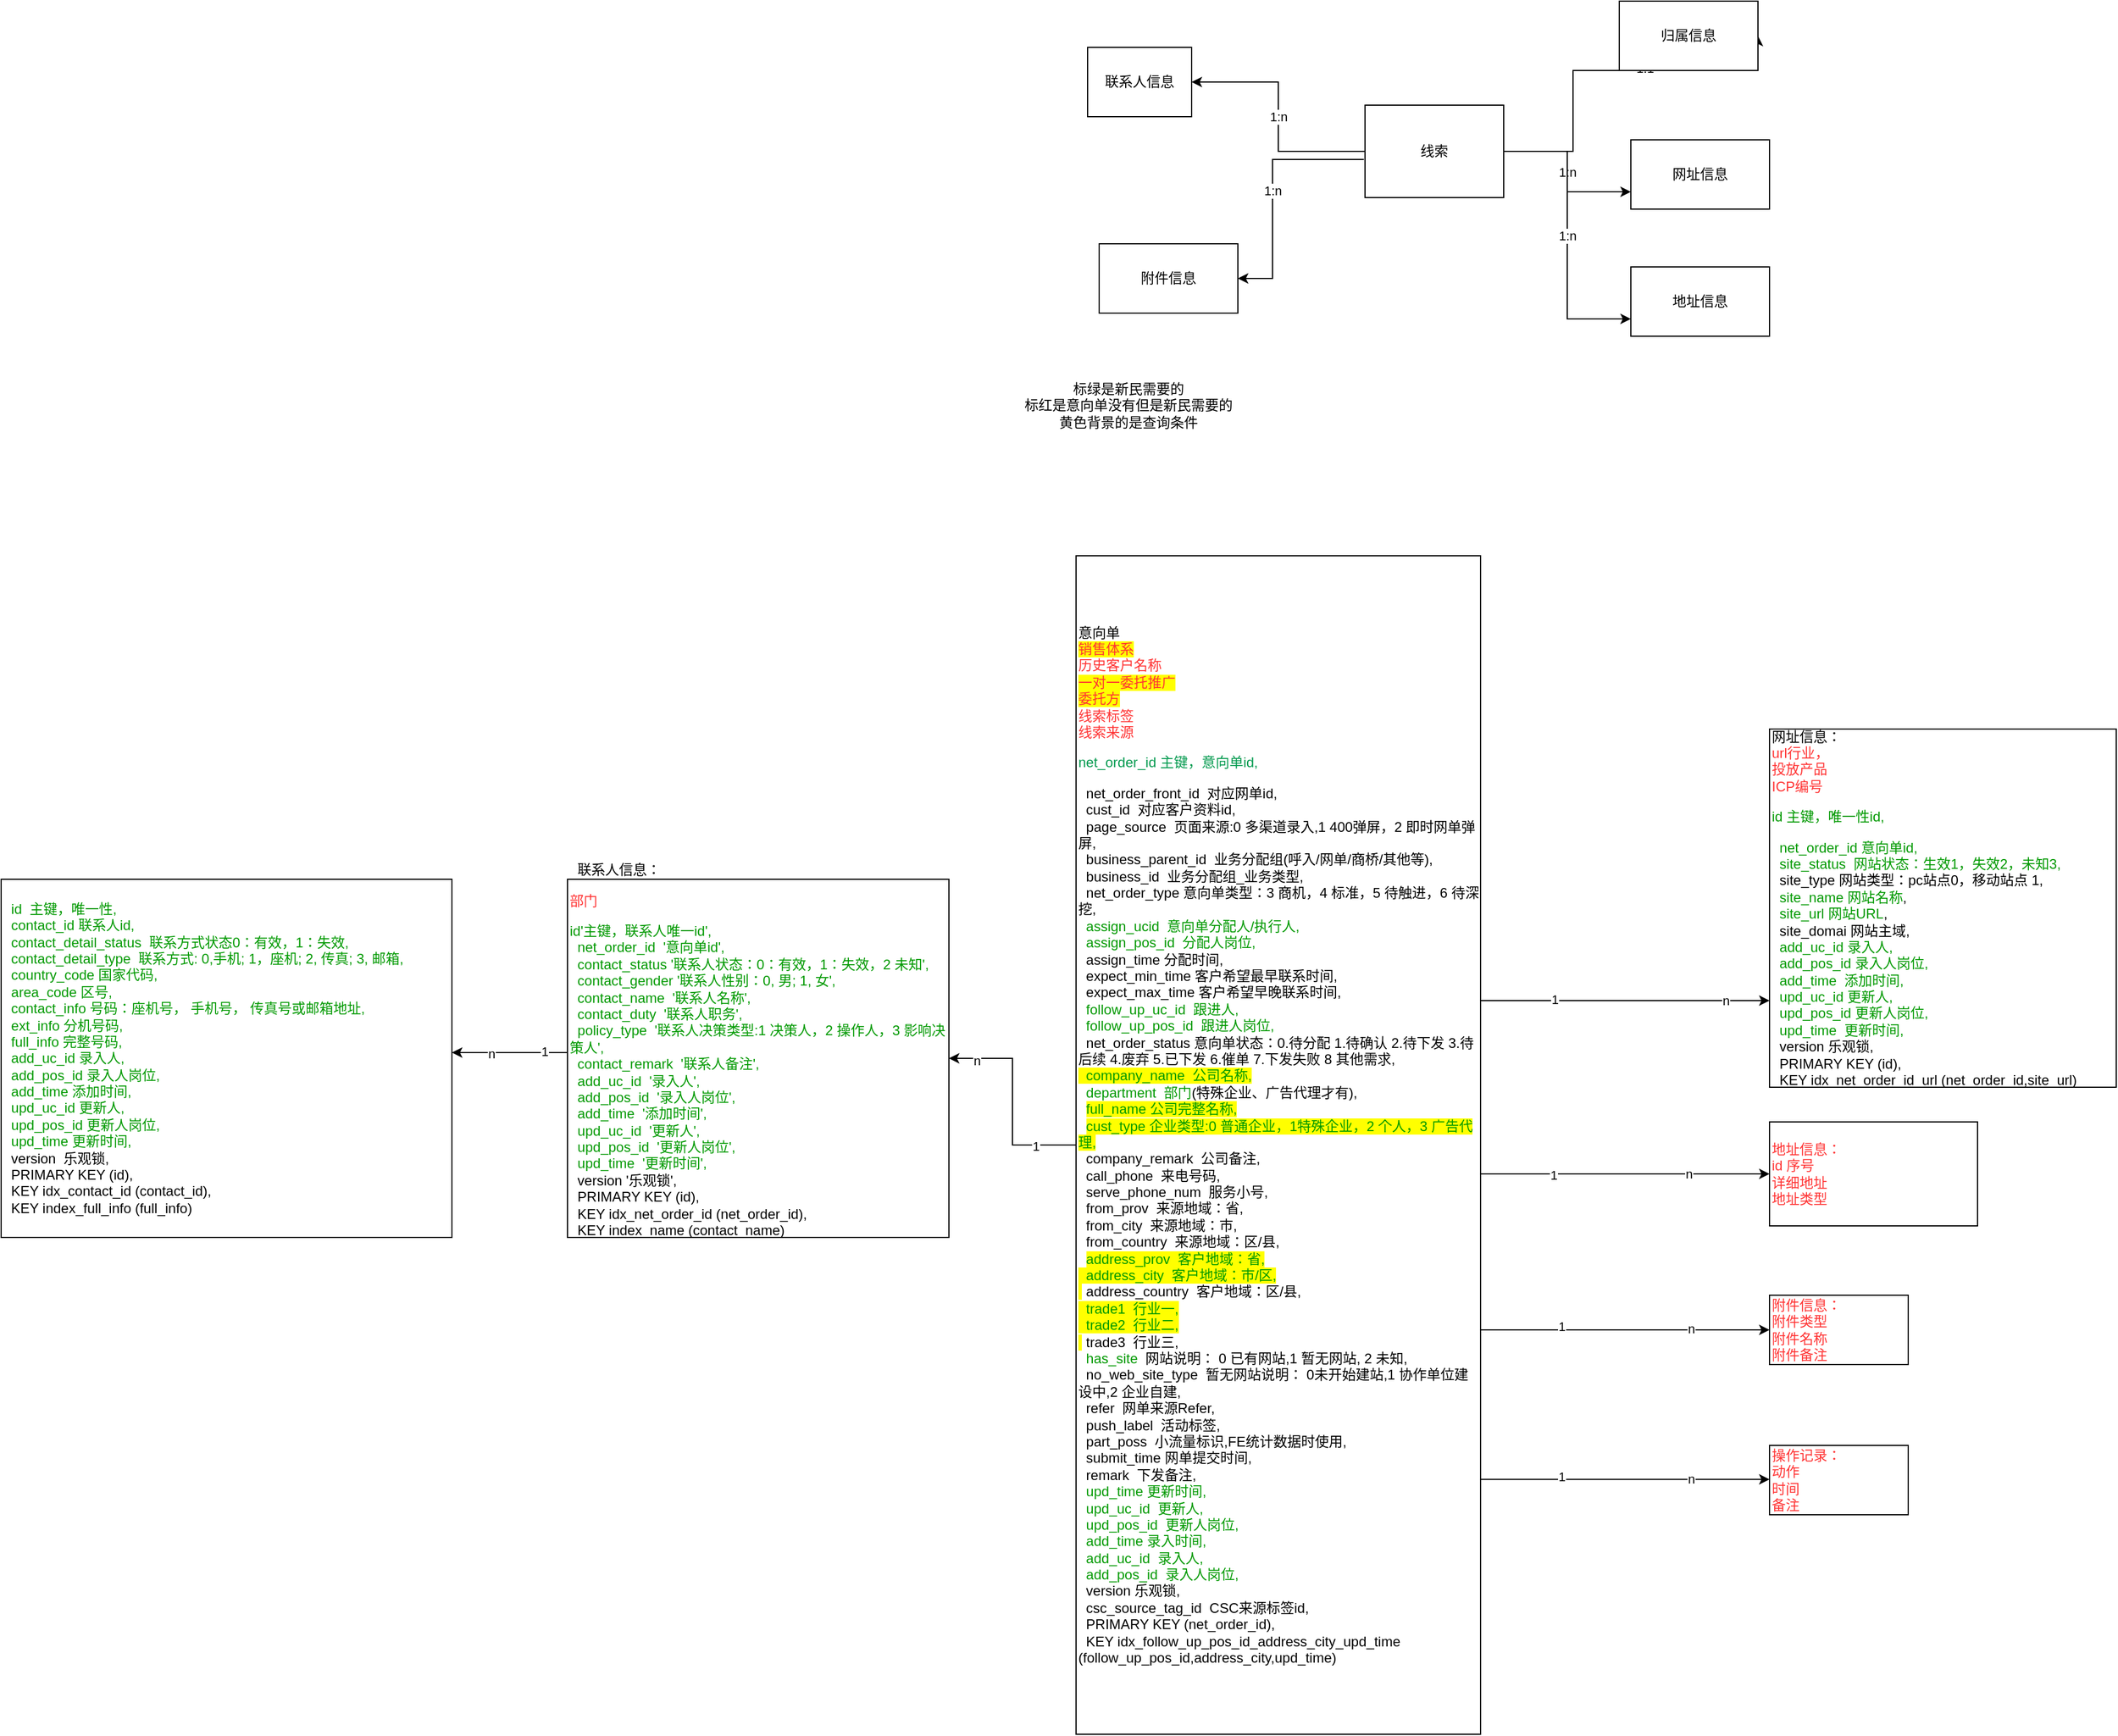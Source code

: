 <mxfile version="17.4.6" type="github">
  <diagram id="RiEa_LIiVjmm5m1EeFZY" name="Page-1">
    <mxGraphModel dx="3093" dy="919" grid="1" gridSize="10" guides="1" tooltips="1" connect="1" arrows="1" fold="1" page="1" pageScale="1" pageWidth="827" pageHeight="1169" math="0" shadow="0">
      <root>
        <mxCell id="0" />
        <mxCell id="1" parent="0" />
        <mxCell id="QIRS6wlmi_d21vc4t-xI-1" value="标绿是新民需要的&lt;br&gt;标红是意向单没有但是新民需要的&lt;br&gt;黄色背景的是查询条件" style="text;html=1;align=center;verticalAlign=middle;resizable=0;points=[];autosize=1;strokeColor=none;fillColor=none;" vertex="1" parent="1">
          <mxGeometry x="-25" y="335" width="200" height="50" as="geometry" />
        </mxCell>
        <mxCell id="QIRS6wlmi_d21vc4t-xI-12" value="1:n" style="edgeStyle=orthogonalEdgeStyle;rounded=0;orthogonalLoop=1;jettySize=auto;html=1;entryX=0;entryY=0.75;entryDx=0;entryDy=0;fontColor=#000000;" edge="1" parent="1" source="QIRS6wlmi_d21vc4t-xI-5" target="QIRS6wlmi_d21vc4t-xI-7">
          <mxGeometry relative="1" as="geometry" />
        </mxCell>
        <mxCell id="QIRS6wlmi_d21vc4t-xI-13" value="&lt;font color=&quot;#000000&quot;&gt;1:n&lt;/font&gt;" style="edgeStyle=orthogonalEdgeStyle;rounded=0;orthogonalLoop=1;jettySize=auto;html=1;entryX=0;entryY=0.75;entryDx=0;entryDy=0;fontColor=#009900;" edge="1" parent="1" source="QIRS6wlmi_d21vc4t-xI-5" target="QIRS6wlmi_d21vc4t-xI-10">
          <mxGeometry relative="1" as="geometry" />
        </mxCell>
        <mxCell id="QIRS6wlmi_d21vc4t-xI-15" value="1:n" style="edgeStyle=orthogonalEdgeStyle;rounded=0;orthogonalLoop=1;jettySize=auto;html=1;exitX=-0.008;exitY=0.588;exitDx=0;exitDy=0;fontColor=#000000;exitPerimeter=0;entryX=1;entryY=0.5;entryDx=0;entryDy=0;" edge="1" parent="1" source="QIRS6wlmi_d21vc4t-xI-5" target="QIRS6wlmi_d21vc4t-xI-14">
          <mxGeometry relative="1" as="geometry">
            <mxPoint x="180" y="220" as="targetPoint" />
            <Array as="points">
              <mxPoint x="200" y="147" />
              <mxPoint x="200" y="250" />
            </Array>
          </mxGeometry>
        </mxCell>
        <mxCell id="QIRS6wlmi_d21vc4t-xI-18" style="edgeStyle=orthogonalEdgeStyle;rounded=0;orthogonalLoop=1;jettySize=auto;html=1;entryX=1;entryY=0.5;entryDx=0;entryDy=0;fontColor=#000000;" edge="1" parent="1" source="QIRS6wlmi_d21vc4t-xI-5" target="QIRS6wlmi_d21vc4t-xI-16">
          <mxGeometry relative="1" as="geometry">
            <Array as="points">
              <mxPoint x="460" y="140" />
              <mxPoint x="460" y="70" />
              <mxPoint x="620" y="70" />
            </Array>
          </mxGeometry>
        </mxCell>
        <mxCell id="QIRS6wlmi_d21vc4t-xI-20" value="1:1" style="edgeLabel;html=1;align=center;verticalAlign=middle;resizable=0;points=[];fontColor=#000000;" vertex="1" connectable="0" parent="QIRS6wlmi_d21vc4t-xI-18">
          <mxGeometry x="0.2" y="2" relative="1" as="geometry">
            <mxPoint as="offset" />
          </mxGeometry>
        </mxCell>
        <mxCell id="QIRS6wlmi_d21vc4t-xI-39" value="1:n" style="edgeStyle=orthogonalEdgeStyle;rounded=0;orthogonalLoop=1;jettySize=auto;html=1;entryX=1;entryY=0.5;entryDx=0;entryDy=0;fontColor=#000000;" edge="1" parent="1" source="QIRS6wlmi_d21vc4t-xI-5" target="QIRS6wlmi_d21vc4t-xI-8">
          <mxGeometry relative="1" as="geometry" />
        </mxCell>
        <mxCell id="QIRS6wlmi_d21vc4t-xI-5" value="线索" style="rounded=0;whiteSpace=wrap;html=1;" vertex="1" parent="1">
          <mxGeometry x="280" y="100" width="120" height="80" as="geometry" />
        </mxCell>
        <mxCell id="QIRS6wlmi_d21vc4t-xI-33" style="edgeStyle=orthogonalEdgeStyle;rounded=0;orthogonalLoop=1;jettySize=auto;html=1;fontColor=#000000;" edge="1" parent="1" source="QIRS6wlmi_d21vc4t-xI-6" target="QIRS6wlmi_d21vc4t-xI-21">
          <mxGeometry relative="1" as="geometry">
            <mxPoint x="390" y="930" as="sourcePoint" />
            <Array as="points">
              <mxPoint x="520" y="875" />
              <mxPoint x="520" y="875" />
            </Array>
          </mxGeometry>
        </mxCell>
        <mxCell id="QIRS6wlmi_d21vc4t-xI-34" value="n" style="edgeLabel;html=1;align=center;verticalAlign=middle;resizable=0;points=[];fontColor=#000000;" vertex="1" connectable="0" parent="QIRS6wlmi_d21vc4t-xI-33">
          <mxGeometry x="0.693" relative="1" as="geometry">
            <mxPoint as="offset" />
          </mxGeometry>
        </mxCell>
        <mxCell id="QIRS6wlmi_d21vc4t-xI-46" value="1" style="edgeLabel;html=1;align=center;verticalAlign=middle;resizable=0;points=[];fontColor=#000000;" vertex="1" connectable="0" parent="QIRS6wlmi_d21vc4t-xI-33">
          <mxGeometry x="-0.49" relative="1" as="geometry">
            <mxPoint y="-1" as="offset" />
          </mxGeometry>
        </mxCell>
        <mxCell id="QIRS6wlmi_d21vc4t-xI-37" value="" style="edgeStyle=orthogonalEdgeStyle;rounded=0;orthogonalLoop=1;jettySize=auto;html=1;fontColor=#000000;" edge="1" parent="1" source="QIRS6wlmi_d21vc4t-xI-6" target="QIRS6wlmi_d21vc4t-xI-22">
          <mxGeometry relative="1" as="geometry" />
        </mxCell>
        <mxCell id="QIRS6wlmi_d21vc4t-xI-38" value="n" style="edgeLabel;html=1;align=center;verticalAlign=middle;resizable=0;points=[];fontColor=#000000;" vertex="1" connectable="0" parent="QIRS6wlmi_d21vc4t-xI-37">
          <mxGeometry x="0.747" y="2" relative="1" as="geometry">
            <mxPoint as="offset" />
          </mxGeometry>
        </mxCell>
        <mxCell id="QIRS6wlmi_d21vc4t-xI-41" value="&lt;font color=&quot;#000000&quot;&gt;1&lt;/font&gt;" style="edgeLabel;html=1;align=center;verticalAlign=middle;resizable=0;points=[];fontColor=#009900;" vertex="1" connectable="0" parent="QIRS6wlmi_d21vc4t-xI-37">
          <mxGeometry x="-0.622" y="1" relative="1" as="geometry">
            <mxPoint as="offset" />
          </mxGeometry>
        </mxCell>
        <mxCell id="QIRS6wlmi_d21vc4t-xI-48" value="n" style="edgeStyle=orthogonalEdgeStyle;rounded=0;orthogonalLoop=1;jettySize=auto;html=1;fontColor=#000000;" edge="1" parent="1" source="QIRS6wlmi_d21vc4t-xI-6" target="QIRS6wlmi_d21vc4t-xI-26">
          <mxGeometry x="0.44" relative="1" as="geometry">
            <Array as="points">
              <mxPoint x="570" y="1025" />
              <mxPoint x="570" y="1025" />
            </Array>
            <mxPoint as="offset" />
          </mxGeometry>
        </mxCell>
        <mxCell id="QIRS6wlmi_d21vc4t-xI-49" value="1" style="edgeLabel;html=1;align=center;verticalAlign=middle;resizable=0;points=[];fontColor=#000000;" vertex="1" connectable="0" parent="QIRS6wlmi_d21vc4t-xI-48">
          <mxGeometry x="-0.5" y="-1" relative="1" as="geometry">
            <mxPoint as="offset" />
          </mxGeometry>
        </mxCell>
        <mxCell id="QIRS6wlmi_d21vc4t-xI-50" style="edgeStyle=orthogonalEdgeStyle;rounded=0;orthogonalLoop=1;jettySize=auto;html=1;entryX=0;entryY=0.5;entryDx=0;entryDy=0;fontColor=#000000;" edge="1" parent="1" source="QIRS6wlmi_d21vc4t-xI-6" target="QIRS6wlmi_d21vc4t-xI-29">
          <mxGeometry relative="1" as="geometry">
            <Array as="points">
              <mxPoint x="440" y="1160" />
              <mxPoint x="440" y="1160" />
            </Array>
          </mxGeometry>
        </mxCell>
        <mxCell id="QIRS6wlmi_d21vc4t-xI-51" value="1" style="edgeLabel;html=1;align=center;verticalAlign=middle;resizable=0;points=[];fontColor=#000000;" vertex="1" connectable="0" parent="QIRS6wlmi_d21vc4t-xI-50">
          <mxGeometry x="-0.44" y="3" relative="1" as="geometry">
            <mxPoint as="offset" />
          </mxGeometry>
        </mxCell>
        <mxCell id="QIRS6wlmi_d21vc4t-xI-52" value="n" style="edgeLabel;html=1;align=center;verticalAlign=middle;resizable=0;points=[];fontColor=#000000;" vertex="1" connectable="0" parent="QIRS6wlmi_d21vc4t-xI-50">
          <mxGeometry x="0.45" relative="1" as="geometry">
            <mxPoint y="-1" as="offset" />
          </mxGeometry>
        </mxCell>
        <mxCell id="QIRS6wlmi_d21vc4t-xI-6" value="意向单&lt;br&gt;&lt;div&gt;&lt;font color=&quot;#ff3333&quot; style=&quot;background-color: rgb(255 , 255 , 0)&quot;&gt;销售体系&lt;/font&gt;&lt;/div&gt;&lt;div&gt;&lt;font color=&quot;#ff3333&quot;&gt;历史客户名称&lt;/font&gt;&lt;/div&gt;&lt;div&gt;&lt;font color=&quot;#ff3333&quot; style=&quot;background-color: rgb(255 , 255 , 0)&quot;&gt;一对一委托推广&lt;/font&gt;&lt;/div&gt;&lt;div&gt;&lt;font color=&quot;#ff3333&quot; style=&quot;background-color: rgb(255 , 255 , 0)&quot;&gt;委托方&lt;/font&gt;&lt;/div&gt;&lt;div&gt;&lt;span&gt;&lt;font color=&quot;#ff3333&quot;&gt;线索标签&lt;/font&gt;&lt;/span&gt;&lt;/div&gt;&lt;div&gt;&lt;span&gt;&lt;font color=&quot;#ff3333&quot;&gt;线索来源&lt;/font&gt;&lt;/span&gt;&lt;/div&gt;&lt;div&gt;&lt;p class=&quot;mp-paragraph-wrapper&quot; style=&quot;padding-left: 0px&quot;&gt;&lt;span style=&quot;color: rgb(0 , 153 , 77)&quot;&gt;net_order_id 主键，意向单id,&lt;/span&gt;&lt;/p&gt;&lt;/div&gt;&lt;div&gt;&amp;nbsp; net_order_front_id&amp;nbsp; 对应网单id,&lt;/div&gt;&lt;div&gt;&amp;nbsp; cust_id&amp;nbsp; 对应客户资料id,&lt;/div&gt;&lt;div&gt;&amp;nbsp; page_source&amp;nbsp; 页面来源:0 多渠道录入,1 400弹屏，2 即时网单弹屏,&lt;/div&gt;&lt;div&gt;&amp;nbsp; business_parent_id&amp;nbsp; 业务分配组(呼入/网单/商桥/其他等),&lt;/div&gt;&lt;div&gt;&amp;nbsp; business_id&amp;nbsp; 业务分配组_业务类型,&lt;/div&gt;&lt;div&gt;&amp;nbsp; net_order_type 意向单类型：3 商机，4 标准，5 待触进，6 待深挖,&lt;/div&gt;&lt;div&gt;&amp;nbsp; &lt;font color=&quot;#009900&quot;&gt;assign_ucid&amp;nbsp; 意向单分配人/执行人,&lt;/font&gt;&lt;/div&gt;&lt;div&gt;&lt;font color=&quot;#009900&quot;&gt;&amp;nbsp; assign_pos_id&amp;nbsp; 分配人岗位,&lt;/font&gt;&lt;/div&gt;&lt;div&gt;&amp;nbsp; assign_time 分配时间,&lt;/div&gt;&lt;div&gt;&amp;nbsp; expect_min_time 客户希望最早联系时间,&lt;/div&gt;&lt;div&gt;&amp;nbsp; expect_max_time 客户希望早晚联系时间,&lt;/div&gt;&lt;div&gt;&amp;nbsp;&lt;font color=&quot;#009900&quot;&gt; follow_up_uc_id&amp;nbsp; 跟进人,&lt;/font&gt;&lt;/div&gt;&lt;div&gt;&lt;font color=&quot;#009900&quot;&gt;&amp;nbsp; follow_up_pos_id&amp;nbsp; 跟进人岗位,&lt;/font&gt;&lt;/div&gt;&lt;div&gt;&lt;font color=&quot;#009900&quot;&gt;&amp;nbsp;&lt;/font&gt; net_order_status 意向单状态：0.待分配 1.待确认 2.待下发 3.待后续 4.废弃 5.已下发 6.催单 7.下发失败 8 其他需求,&lt;/div&gt;&lt;div&gt;&lt;span style=&quot;background-color: rgb(255 , 255 , 0)&quot;&gt;&amp;nbsp;&lt;font color=&quot;#009900&quot;&gt; company_name&amp;nbsp; 公司名称,&lt;/font&gt;&lt;/span&gt;&lt;/div&gt;&lt;div&gt;&amp;nbsp;&lt;font color=&quot;#009900&quot;&gt; department&amp;nbsp; 部门&lt;/font&gt;(特殊企业、广告代理才有),&lt;/div&gt;&lt;div&gt;&amp;nbsp; &lt;font color=&quot;#009900&quot; style=&quot;background-color: rgb(255 , 255 , 0)&quot;&gt;full_name 公司完整名称,&lt;/font&gt;&lt;/div&gt;&lt;div&gt;&amp;nbsp; &lt;font color=&quot;#009900&quot; style=&quot;background-color: rgb(255 , 255 , 0)&quot;&gt;cust_type 企业类型:0 普通企业，1特殊企业，2 个人，3 广告代理,&lt;/font&gt;&lt;/div&gt;&lt;div&gt;&amp;nbsp; company_remark&amp;nbsp; 公司备注,&lt;/div&gt;&lt;div&gt;&amp;nbsp; call_phone&amp;nbsp; 来电号码,&lt;/div&gt;&lt;div&gt;&amp;nbsp; serve_phone_num&amp;nbsp; 服务小号,&lt;/div&gt;&lt;div&gt;&amp;nbsp; from_prov&amp;nbsp; 来源地域：省,&lt;/div&gt;&lt;div&gt;&amp;nbsp; from_city&amp;nbsp; 来源地域：市,&lt;/div&gt;&lt;div&gt;&amp;nbsp; from_country&amp;nbsp; 来源地域：区/县,&lt;/div&gt;&lt;div&gt;&lt;font color=&quot;#009900&quot;&gt;&amp;nbsp; &lt;span style=&quot;background-color: rgb(255 , 255 , 0)&quot;&gt;address_prov&amp;nbsp; 客户地域：省,&lt;/span&gt;&lt;/font&gt;&lt;/div&gt;&lt;div&gt;&lt;font color=&quot;#009900&quot; style=&quot;background-color: rgb(255 , 255 , 0)&quot;&gt;&amp;nbsp; address_city&amp;nbsp; 客户地域：市/区,&lt;/font&gt;&lt;/div&gt;&lt;div&gt;&lt;font color=&quot;#009900&quot; style=&quot;background-color: rgb(255 , 255 , 0)&quot;&gt;&amp;nbsp;&lt;/font&gt;&lt;font style=&quot;background-color: rgb(255 , 255 , 255)&quot;&gt; address_country&amp;nbsp; 客户地域：区/县,&lt;/font&gt;&lt;/div&gt;&lt;div&gt;&lt;span style=&quot;background-color: rgb(255 , 255 , 0)&quot;&gt;&amp;nbsp;&lt;font color=&quot;#009900&quot;&gt; trade1&amp;nbsp; 行业一,&lt;/font&gt;&lt;/span&gt;&lt;/div&gt;&lt;div&gt;&lt;font color=&quot;#009900&quot; style=&quot;background-color: rgb(255 , 255 , 0)&quot;&gt;&amp;nbsp; trade2&amp;nbsp; 行业二,&lt;/font&gt;&lt;/div&gt;&lt;div&gt;&lt;font color=&quot;#009900&quot; style=&quot;background-color: rgb(255 , 255 , 0)&quot;&gt;&amp;nbsp;&lt;/font&gt;&lt;font style=&quot;background-color: rgb(255 , 255 , 255)&quot;&gt; trade3&amp;nbsp; 行业三,&lt;/font&gt;&lt;/div&gt;&lt;div&gt;&amp;nbsp;&lt;font color=&quot;#009900&quot;&gt; has_site&lt;/font&gt;&amp;nbsp; 网站说明： 0 已有网站,1 暂无网站, 2 未知,&lt;/div&gt;&lt;div&gt;&amp;nbsp; no_web_site_type&amp;nbsp; 暂无网站说明： 0未开始建站,1 协作单位建设中,2 企业自建,&lt;/div&gt;&lt;div&gt;&amp;nbsp; refer&amp;nbsp; 网单来源Refer,&lt;/div&gt;&lt;div&gt;&amp;nbsp; push_label&amp;nbsp; 活动标签,&lt;/div&gt;&lt;div&gt;&amp;nbsp; part_poss&amp;nbsp; 小流量标识,FE统计数据时使用,&lt;/div&gt;&lt;div&gt;&amp;nbsp; submit_time 网单提交时间,&lt;/div&gt;&lt;div&gt;&amp;nbsp; remark&amp;nbsp; 下发备注,&lt;/div&gt;&lt;div&gt;&amp;nbsp; &lt;font color=&quot;#009900&quot;&gt;upd_time 更新时间,&lt;/font&gt;&lt;/div&gt;&lt;div&gt;&lt;font color=&quot;#009900&quot;&gt;&amp;nbsp; upd_uc_id&amp;nbsp; 更新人,&lt;/font&gt;&lt;/div&gt;&lt;div&gt;&lt;font color=&quot;#009900&quot;&gt;&amp;nbsp; upd_pos_id&amp;nbsp; 更新人岗位,&lt;/font&gt;&lt;/div&gt;&lt;div&gt;&lt;font color=&quot;#009900&quot;&gt;&amp;nbsp; add_time 录入时间,&lt;/font&gt;&lt;/div&gt;&lt;div&gt;&lt;font color=&quot;#009900&quot;&gt;&amp;nbsp; add_uc_id&amp;nbsp; 录入人,&lt;/font&gt;&lt;/div&gt;&lt;div&gt;&lt;font color=&quot;#009900&quot;&gt;&amp;nbsp; add_pos_id&amp;nbsp; 录入人岗位,&lt;/font&gt;&lt;/div&gt;&lt;div&gt;&amp;nbsp; version 乐观锁,&lt;/div&gt;&lt;div&gt;&amp;nbsp; csc_source_tag_id&amp;nbsp; CSC来源标签id,&lt;/div&gt;&lt;div&gt;&amp;nbsp; PRIMARY KEY (net_order_id),&lt;/div&gt;&lt;div&gt;&amp;nbsp; KEY idx_follow_up_pos_id_address_city_upd_time (follow_up_pos_id,address_city,upd_time)&lt;/div&gt;" style="whiteSpace=wrap;html=1;align=left;" vertex="1" parent="1">
          <mxGeometry x="30" y="490" width="350" height="1020" as="geometry" />
        </mxCell>
        <mxCell id="QIRS6wlmi_d21vc4t-xI-7" value="&lt;font color=&quot;#000000&quot;&gt;网址信息&lt;/font&gt;" style="rounded=0;whiteSpace=wrap;html=1;fontColor=#009900;" vertex="1" parent="1">
          <mxGeometry x="510" y="130" width="120" height="60" as="geometry" />
        </mxCell>
        <mxCell id="QIRS6wlmi_d21vc4t-xI-8" value="联系人信息" style="whiteSpace=wrap;html=1;fontColor=#000000;" vertex="1" parent="1">
          <mxGeometry x="40" y="50" width="90" height="60" as="geometry" />
        </mxCell>
        <mxCell id="QIRS6wlmi_d21vc4t-xI-10" value="地址信息" style="whiteSpace=wrap;html=1;fontColor=#000000;" vertex="1" parent="1">
          <mxGeometry x="510" y="240" width="120" height="60" as="geometry" />
        </mxCell>
        <mxCell id="QIRS6wlmi_d21vc4t-xI-14" value="附件信息" style="whiteSpace=wrap;html=1;fontColor=#000000;" vertex="1" parent="1">
          <mxGeometry x="50" y="220" width="120" height="60" as="geometry" />
        </mxCell>
        <mxCell id="QIRS6wlmi_d21vc4t-xI-16" value="归属信息" style="whiteSpace=wrap;html=1;fontColor=#000000;" vertex="1" parent="1">
          <mxGeometry x="500" y="10" width="120" height="60" as="geometry" />
        </mxCell>
        <mxCell id="QIRS6wlmi_d21vc4t-xI-21" value="网址信息：&lt;br&gt;&lt;font color=&quot;#ff3333&quot;&gt;url行业，&lt;br&gt;投放产品&lt;br&gt;&lt;/font&gt;&lt;span style=&quot;color: rgb(255 , 51 , 51)&quot;&gt;ICP编号&lt;/span&gt;&lt;font color=&quot;#ff3333&quot;&gt;&lt;br&gt;&lt;/font&gt;&lt;p class=&quot;mp-paragraph-wrapper&quot; style=&quot;padding-left: 0px&quot;&gt;&lt;span style=&quot;color: rgb(0 , 153 , 0)&quot;&gt;id 主键，唯一性id,&lt;/span&gt;&lt;/p&gt;&lt;div&gt;&amp;nbsp;&lt;font color=&quot;#009900&quot;&gt; net_order_id 意向单id,&lt;/font&gt;&lt;/div&gt;&lt;div&gt;&lt;font color=&quot;#009900&quot;&gt;&amp;nbsp; site_status&amp;nbsp; 网站状态：生效1，失效2，未知3,&lt;/font&gt;&lt;/div&gt;&lt;div&gt;&amp;nbsp; site_type 网站类型：pc站点0，移动站点 1,&lt;/div&gt;&lt;div&gt;&amp;nbsp; &lt;font color=&quot;#009900&quot;&gt;site_name 网站名称&lt;/font&gt;,&lt;/div&gt;&lt;div&gt;&lt;font color=&quot;#009900&quot;&gt;&amp;nbsp; site_url&lt;/font&gt; &lt;font color=&quot;#009900&quot;&gt;网站URL&lt;/font&gt;,&lt;/div&gt;&lt;div&gt;&amp;nbsp; site_domai 网站主域,&lt;/div&gt;&lt;div&gt;&amp;nbsp;&lt;font color=&quot;#009900&quot;&gt; add_uc_id 录入人,&lt;/font&gt;&lt;/div&gt;&lt;div&gt;&lt;font color=&quot;#009900&quot;&gt;&amp;nbsp; add_pos_id 录入人岗位,&lt;/font&gt;&lt;/div&gt;&lt;div&gt;&lt;font color=&quot;#009900&quot;&gt;&amp;nbsp; add_time&amp;nbsp; 添加时间,&lt;/font&gt;&lt;/div&gt;&lt;div&gt;&lt;font color=&quot;#009900&quot;&gt;&amp;nbsp; upd_uc_id 更新人,&lt;/font&gt;&lt;/div&gt;&lt;div&gt;&lt;font color=&quot;#009900&quot;&gt;&amp;nbsp; upd_pos_id 更新人岗位,&lt;/font&gt;&lt;/div&gt;&lt;div&gt;&lt;font color=&quot;#009900&quot;&gt;&amp;nbsp; upd_time&amp;nbsp; 更新时间,&lt;/font&gt;&lt;/div&gt;&lt;div&gt;&amp;nbsp; version 乐观锁,&lt;/div&gt;&lt;div&gt;&amp;nbsp; PRIMARY KEY (id),&lt;/div&gt;&lt;div&gt;&amp;nbsp; KEY idx_net_order_id_url (net_order_id,site_url)&lt;/div&gt;" style="whiteSpace=wrap;html=1;fontColor=#000000;align=left;" vertex="1" parent="1">
          <mxGeometry x="630" y="640" width="300" height="310" as="geometry" />
        </mxCell>
        <mxCell id="QIRS6wlmi_d21vc4t-xI-35" style="edgeStyle=orthogonalEdgeStyle;rounded=0;orthogonalLoop=1;jettySize=auto;html=1;fontColor=#000000;" edge="1" parent="1" source="QIRS6wlmi_d21vc4t-xI-22" target="QIRS6wlmi_d21vc4t-xI-23">
          <mxGeometry relative="1" as="geometry">
            <Array as="points">
              <mxPoint x="-460" y="920" />
              <mxPoint x="-460" y="920" />
            </Array>
          </mxGeometry>
        </mxCell>
        <mxCell id="QIRS6wlmi_d21vc4t-xI-44" value="1" style="edgeLabel;html=1;align=center;verticalAlign=middle;resizable=0;points=[];fontColor=#000000;" vertex="1" connectable="0" parent="QIRS6wlmi_d21vc4t-xI-35">
          <mxGeometry x="-0.6" y="-1" relative="1" as="geometry">
            <mxPoint as="offset" />
          </mxGeometry>
        </mxCell>
        <mxCell id="QIRS6wlmi_d21vc4t-xI-45" value="n" style="edgeLabel;html=1;align=center;verticalAlign=middle;resizable=0;points=[];fontColor=#000000;" vertex="1" connectable="0" parent="QIRS6wlmi_d21vc4t-xI-35">
          <mxGeometry x="0.325" y="1" relative="1" as="geometry">
            <mxPoint as="offset" />
          </mxGeometry>
        </mxCell>
        <mxCell id="QIRS6wlmi_d21vc4t-xI-22" value="&lt;div&gt;&lt;font color=&quot;#000000&quot;&gt;&amp;nbsp; 联系人信息：&lt;/font&gt;&lt;/div&gt;&lt;div&gt;&lt;p class=&quot;mp-paragraph-wrapper&quot; style=&quot;padding-left: 0px&quot;&gt;部门&lt;/p&gt;&lt;/div&gt;&lt;div&gt;&lt;font color=&quot;#009900&quot;&gt;id&#39;主键，联系人唯一id&#39;,&lt;/font&gt;&lt;/div&gt;&lt;div&gt;&lt;font color=&quot;#000000&quot;&gt;&amp;nbsp; &lt;/font&gt;&lt;font color=&quot;#009900&quot;&gt;net_order_id&amp;nbsp; &#39;意向单id&#39;,&lt;/font&gt;&lt;/div&gt;&lt;div&gt;&lt;font color=&quot;#009900&quot;&gt;&amp;nbsp; contact_status &#39;联系人状态：0：有效，1：失效，2 未知&#39;,&lt;/font&gt;&lt;/div&gt;&lt;div&gt;&lt;font color=&quot;#009900&quot;&gt;&amp;nbsp; contact_gender &#39;联系人性别：0, 男; 1, 女&#39;,&lt;/font&gt;&lt;/div&gt;&lt;div&gt;&lt;font color=&quot;#009900&quot;&gt;&amp;nbsp; contact_name&amp;nbsp; &#39;联系人名称&#39;,&lt;/font&gt;&lt;/div&gt;&lt;div&gt;&lt;font color=&quot;#000000&quot;&gt;&amp;nbsp; &lt;/font&gt;&lt;font color=&quot;#009900&quot;&gt;contact_duty&amp;nbsp; &#39;联系人职务&#39;,&lt;/font&gt;&lt;/div&gt;&lt;div&gt;&lt;font color=&quot;#009900&quot;&gt;&amp;nbsp; policy_type&amp;nbsp; &#39;联系人决策类型:1 决策人，2 操作人，3 影响决策人&#39;,&lt;/font&gt;&lt;/div&gt;&lt;div&gt;&lt;font color=&quot;#000000&quot;&gt;&amp;nbsp; &lt;/font&gt;&lt;font color=&quot;#009900&quot;&gt;contact_remark&amp;nbsp; &#39;联系人备注&#39;,&lt;/font&gt;&lt;/div&gt;&lt;div&gt;&lt;font color=&quot;#009900&quot;&gt;&amp;nbsp; add_uc_id&amp;nbsp; &#39;录入人&#39;,&lt;/font&gt;&lt;/div&gt;&lt;div&gt;&lt;font color=&quot;#009900&quot;&gt;&amp;nbsp; add_pos_id&amp;nbsp; &#39;录入人岗位&#39;,&lt;/font&gt;&lt;/div&gt;&lt;div&gt;&lt;font color=&quot;#000000&quot;&gt;&amp;nbsp;&lt;/font&gt;&lt;font color=&quot;#009900&quot;&gt; add_time&amp;nbsp; &#39;添加时间&#39;,&lt;/font&gt;&lt;/div&gt;&lt;div&gt;&lt;font color=&quot;#009900&quot;&gt;&amp;nbsp; upd_uc_id&amp;nbsp; &#39;更新人&#39;,&lt;/font&gt;&lt;/div&gt;&lt;div&gt;&lt;font color=&quot;#009900&quot;&gt;&amp;nbsp; upd_pos_id&amp;nbsp; &#39;更新人岗位&#39;,&lt;/font&gt;&lt;/div&gt;&lt;div&gt;&lt;font color=&quot;#009900&quot;&gt;&amp;nbsp; upd_time&amp;nbsp; &#39;更新时间&#39;,&lt;/font&gt;&lt;/div&gt;&lt;div&gt;&lt;font color=&quot;#000000&quot;&gt;&amp;nbsp; version &#39;乐观锁&#39;,&lt;/font&gt;&lt;/div&gt;&lt;div&gt;&lt;font color=&quot;#000000&quot;&gt;&amp;nbsp; PRIMARY KEY (id),&lt;/font&gt;&lt;/div&gt;&lt;div&gt;&lt;font color=&quot;#000000&quot;&gt;&amp;nbsp; KEY idx_net_order_id (net_order_id),&lt;/font&gt;&lt;/div&gt;&lt;div&gt;&lt;font color=&quot;#000000&quot;&gt;&amp;nbsp; KEY index_name (contact_name)&lt;/font&gt;&lt;/div&gt;&lt;div&gt;&lt;br&gt;&lt;/div&gt;" style="whiteSpace=wrap;html=1;fontColor=#FF3333;align=left;" vertex="1" parent="1">
          <mxGeometry x="-410" y="770" width="330" height="310" as="geometry" />
        </mxCell>
        <mxCell id="QIRS6wlmi_d21vc4t-xI-23" value="&lt;div&gt;&amp;nbsp;&lt;font color=&quot;#009900&quot;&gt; id&amp;nbsp; 主键，唯一性,&lt;/font&gt;&lt;/div&gt;&lt;div&gt;&lt;font color=&quot;#009900&quot;&gt;&amp;nbsp; contact_id 联系人id,&lt;/font&gt;&lt;/div&gt;&lt;div&gt;&amp;nbsp;&lt;font color=&quot;#009900&quot;&gt; contact_detail_status&amp;nbsp; 联系方式状态0：有效，1：失效,&lt;/font&gt;&lt;/div&gt;&lt;div&gt;&lt;font color=&quot;#009900&quot;&gt;&amp;nbsp; contact_detail_type&amp;nbsp; 联系方式: 0,手机; 1，座机; 2, 传真; 3, 邮箱,&lt;/font&gt;&lt;/div&gt;&lt;div&gt;&amp;nbsp; &lt;font color=&quot;#009900&quot;&gt;country_code 国家代码,&lt;/font&gt;&lt;/div&gt;&lt;div&gt;&lt;font color=&quot;#009900&quot;&gt;&amp;nbsp; area_code 区号,&lt;/font&gt;&lt;/div&gt;&lt;div&gt;&lt;font color=&quot;#009900&quot;&gt;&amp;nbsp; contact_info 号码：座机号， 手机号， 传真号或邮箱地址,&lt;/font&gt;&lt;/div&gt;&lt;div&gt;&amp;nbsp; &lt;font color=&quot;#009900&quot;&gt;ext_info 分机号码,&lt;/font&gt;&lt;/div&gt;&lt;div&gt;&lt;font color=&quot;#009900&quot;&gt;&amp;nbsp; full_info 完整号码,&lt;/font&gt;&lt;/div&gt;&lt;div&gt;&lt;font color=&quot;#009900&quot;&gt;&amp;nbsp; add_uc_id 录入人,&lt;/font&gt;&lt;/div&gt;&lt;div&gt;&lt;font color=&quot;#009900&quot;&gt;&amp;nbsp; add_pos_id 录入人岗位,&lt;/font&gt;&lt;/div&gt;&lt;div&gt;&amp;nbsp;&lt;font color=&quot;#009900&quot;&gt; add_time 添加时间,&lt;/font&gt;&lt;/div&gt;&lt;div&gt;&amp;nbsp;&lt;font color=&quot;#009900&quot;&gt; upd_uc_id 更新人,&lt;/font&gt;&lt;/div&gt;&lt;div&gt;&lt;font color=&quot;#009900&quot;&gt;&amp;nbsp; upd_pos_id 更新人岗位,&lt;/font&gt;&lt;/div&gt;&lt;div&gt;&lt;font color=&quot;#009900&quot;&gt;&amp;nbsp; upd_time 更新时间,&lt;/font&gt;&lt;/div&gt;&lt;div&gt;&amp;nbsp; version&amp;nbsp; 乐观锁,&lt;/div&gt;&lt;div&gt;&amp;nbsp; PRIMARY KEY (id),&lt;/div&gt;&lt;div&gt;&amp;nbsp; KEY idx_contact_id (contact_id),&lt;/div&gt;&lt;div&gt;&amp;nbsp; KEY index_full_info (full_info)&lt;/div&gt;" style="whiteSpace=wrap;html=1;fontColor=#000000;align=left;" vertex="1" parent="1">
          <mxGeometry x="-900" y="770" width="390" height="310" as="geometry" />
        </mxCell>
        <mxCell id="QIRS6wlmi_d21vc4t-xI-26" value="&lt;div&gt;&lt;span style=&quot;color: rgb(255 , 51 , 51)&quot;&gt;地址信息：&lt;/span&gt;&lt;/div&gt;&lt;div&gt;&lt;span style=&quot;color: rgb(255 , 51 , 51)&quot;&gt;id 序号&lt;/span&gt;&lt;/div&gt;&lt;font color=&quot;#ff3333&quot;&gt;&lt;div&gt;&lt;span&gt;详细地址&lt;/span&gt;&lt;/div&gt;&lt;div&gt;&lt;span&gt;地址类型&lt;/span&gt;&lt;/div&gt;&lt;/font&gt;" style="whiteSpace=wrap;html=1;fontColor=#009900;align=left;" vertex="1" parent="1">
          <mxGeometry x="630" y="980" width="180" height="90" as="geometry" />
        </mxCell>
        <mxCell id="QIRS6wlmi_d21vc4t-xI-29" value="附件信息：&lt;br&gt;附件类型&lt;br&gt;&lt;div&gt;&lt;span&gt;附件名称&lt;/span&gt;&lt;/div&gt;&lt;div&gt;&lt;span&gt;附件备注&lt;/span&gt;&lt;/div&gt;" style="whiteSpace=wrap;html=1;fontColor=#FF3333;align=left;" vertex="1" parent="1">
          <mxGeometry x="630" y="1130" width="120" height="60" as="geometry" />
        </mxCell>
        <mxCell id="QIRS6wlmi_d21vc4t-xI-53" value="操作记录：&lt;br&gt;动作&lt;br&gt;&lt;div&gt;时间&lt;/div&gt;&lt;div&gt;&lt;span&gt;备注&lt;/span&gt;&lt;/div&gt;" style="whiteSpace=wrap;html=1;fontColor=#FF3333;align=left;" vertex="1" parent="1">
          <mxGeometry x="630" y="1260" width="120" height="60" as="geometry" />
        </mxCell>
        <mxCell id="QIRS6wlmi_d21vc4t-xI-54" style="edgeStyle=orthogonalEdgeStyle;rounded=0;orthogonalLoop=1;jettySize=auto;html=1;entryX=0;entryY=0.5;entryDx=0;entryDy=0;fontColor=#000000;" edge="1" parent="1">
          <mxGeometry relative="1" as="geometry">
            <mxPoint x="380" y="1289.38" as="sourcePoint" />
            <mxPoint x="630" y="1289.38" as="targetPoint" />
            <Array as="points">
              <mxPoint x="440" y="1289.38" />
              <mxPoint x="440" y="1289.38" />
            </Array>
          </mxGeometry>
        </mxCell>
        <mxCell id="QIRS6wlmi_d21vc4t-xI-55" value="1" style="edgeLabel;html=1;align=center;verticalAlign=middle;resizable=0;points=[];fontColor=#000000;" vertex="1" connectable="0" parent="QIRS6wlmi_d21vc4t-xI-54">
          <mxGeometry x="-0.44" y="3" relative="1" as="geometry">
            <mxPoint as="offset" />
          </mxGeometry>
        </mxCell>
        <mxCell id="QIRS6wlmi_d21vc4t-xI-56" value="n" style="edgeLabel;html=1;align=center;verticalAlign=middle;resizable=0;points=[];fontColor=#000000;" vertex="1" connectable="0" parent="QIRS6wlmi_d21vc4t-xI-54">
          <mxGeometry x="0.45" relative="1" as="geometry">
            <mxPoint y="-1" as="offset" />
          </mxGeometry>
        </mxCell>
      </root>
    </mxGraphModel>
  </diagram>
</mxfile>
